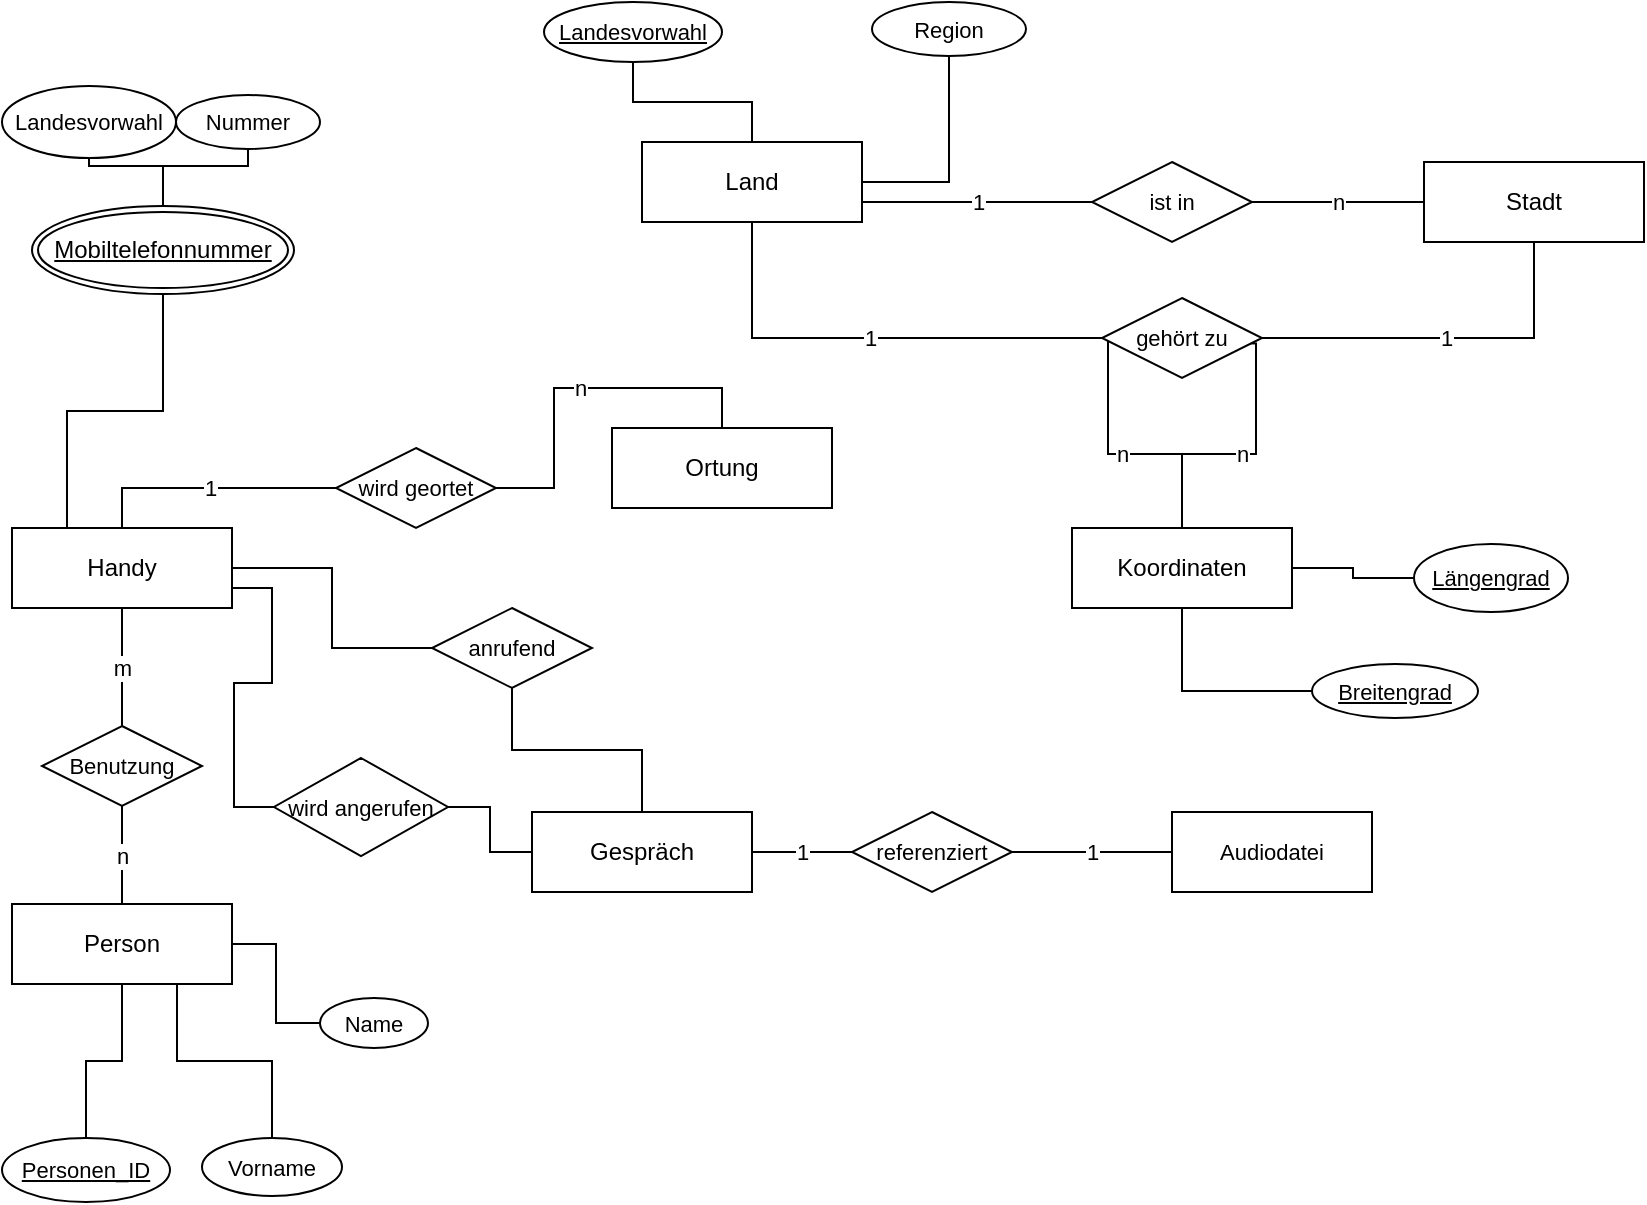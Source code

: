 <mxfile version="21.1.7" type="github">
  <diagram id="R2lEEEUBdFMjLlhIrx00" name="Geheimdienst_DB">
    <mxGraphModel dx="756" dy="421" grid="0" gridSize="10" guides="1" tooltips="1" connect="1" arrows="1" fold="1" page="1" pageScale="1" pageWidth="850" pageHeight="1100" math="0" shadow="0" extFonts="Permanent Marker^https://fonts.googleapis.com/css?family=Permanent+Marker">
      <root>
        <mxCell id="0" />
        <mxCell id="1" parent="0" />
        <mxCell id="OJ2EKgPXCR7FoD_1R-Q--1" value="Handy" style="whiteSpace=wrap;html=1;align=center;" parent="1" vertex="1">
          <mxGeometry x="22" y="418" width="110" height="40" as="geometry" />
        </mxCell>
        <mxCell id="QXMzJvh5nmMA4veD-mNH-24" style="edgeStyle=orthogonalEdgeStyle;shape=connector;rounded=0;orthogonalLoop=1;jettySize=auto;html=1;entryX=0.5;entryY=1;entryDx=0;entryDy=0;labelBackgroundColor=default;strokeColor=default;fontFamily=Helvetica;fontSize=11;fontColor=default;endArrow=none;endFill=0;" edge="1" parent="1" source="OJ2EKgPXCR7FoD_1R-Q--3" target="QXMzJvh5nmMA4veD-mNH-23">
          <mxGeometry relative="1" as="geometry" />
        </mxCell>
        <mxCell id="OJ2EKgPXCR7FoD_1R-Q--3" value="Land" style="whiteSpace=wrap;html=1;align=center;" parent="1" vertex="1">
          <mxGeometry x="337" y="225" width="110" height="40" as="geometry" />
        </mxCell>
        <mxCell id="OJ2EKgPXCR7FoD_1R-Q--6" value="Person" style="whiteSpace=wrap;html=1;align=center;" parent="1" vertex="1">
          <mxGeometry x="22" y="606" width="110" height="40" as="geometry" />
        </mxCell>
        <mxCell id="OJ2EKgPXCR7FoD_1R-Q--7" value="Ortung" style="whiteSpace=wrap;html=1;align=center;" parent="1" vertex="1">
          <mxGeometry x="322" y="368" width="110" height="40" as="geometry" />
        </mxCell>
        <mxCell id="TxBuRN6KzdCoiCXbXC8P-32" value="n" style="edgeStyle=orthogonalEdgeStyle;shape=connector;rounded=0;orthogonalLoop=1;jettySize=auto;html=1;labelBackgroundColor=default;strokeColor=default;fontFamily=Helvetica;fontSize=11;fontColor=default;endArrow=none;endFill=0;entryX=0;entryY=0.5;entryDx=0;entryDy=0;" parent="1" source="OJ2EKgPXCR7FoD_1R-Q--8" target="TxBuRN6KzdCoiCXbXC8P-29" edge="1">
          <mxGeometry relative="1" as="geometry">
            <Array as="points">
              <mxPoint x="607" y="381" />
              <mxPoint x="570" y="381" />
              <mxPoint x="570" y="323" />
            </Array>
          </mxGeometry>
        </mxCell>
        <mxCell id="QXMzJvh5nmMA4veD-mNH-26" value="n" style="edgeStyle=orthogonalEdgeStyle;shape=connector;rounded=0;orthogonalLoop=1;jettySize=auto;html=1;entryX=0.899;entryY=0.567;entryDx=0;entryDy=0;entryPerimeter=0;labelBackgroundColor=default;strokeColor=default;fontFamily=Helvetica;fontSize=11;fontColor=default;endArrow=none;endFill=0;" edge="1" parent="1" source="OJ2EKgPXCR7FoD_1R-Q--8" target="TxBuRN6KzdCoiCXbXC8P-29">
          <mxGeometry relative="1" as="geometry">
            <Array as="points">
              <mxPoint x="607" y="381" />
              <mxPoint x="644" y="381" />
              <mxPoint x="644" y="326" />
            </Array>
          </mxGeometry>
        </mxCell>
        <mxCell id="OJ2EKgPXCR7FoD_1R-Q--8" value="Koordinaten" style="whiteSpace=wrap;html=1;align=center;" parent="1" vertex="1">
          <mxGeometry x="552" y="418" width="110" height="40" as="geometry" />
        </mxCell>
        <mxCell id="TxBuRN6KzdCoiCXbXC8P-9" value="n" style="edgeStyle=orthogonalEdgeStyle;shape=connector;rounded=0;orthogonalLoop=1;jettySize=auto;html=1;labelBackgroundColor=default;strokeColor=default;fontFamily=Helvetica;fontSize=11;fontColor=default;endArrow=none;endFill=0;entryX=1;entryY=0.5;entryDx=0;entryDy=0;" parent="1" source="OJ2EKgPXCR7FoD_1R-Q--9" target="TxBuRN6KzdCoiCXbXC8P-8" edge="1">
          <mxGeometry relative="1" as="geometry">
            <mxPoint x="652" y="270" as="targetPoint" />
          </mxGeometry>
        </mxCell>
        <mxCell id="OJ2EKgPXCR7FoD_1R-Q--9" value="Stadt" style="whiteSpace=wrap;html=1;align=center;" parent="1" vertex="1">
          <mxGeometry x="728" y="235" width="110" height="40" as="geometry" />
        </mxCell>
        <mxCell id="OJ2EKgPXCR7FoD_1R-Q--10" value="Gespräch" style="whiteSpace=wrap;html=1;align=center;" parent="1" vertex="1">
          <mxGeometry x="282" y="560" width="110" height="40" as="geometry" />
        </mxCell>
        <mxCell id="TxBuRN6KzdCoiCXbXC8P-26" value="1" style="edgeStyle=orthogonalEdgeStyle;shape=connector;rounded=0;orthogonalLoop=1;jettySize=auto;html=1;entryX=1;entryY=0.75;entryDx=0;entryDy=0;labelBackgroundColor=default;strokeColor=default;fontFamily=Helvetica;fontSize=11;fontColor=default;endArrow=none;endFill=0;" parent="1" source="TxBuRN6KzdCoiCXbXC8P-8" target="OJ2EKgPXCR7FoD_1R-Q--3" edge="1">
          <mxGeometry relative="1" as="geometry" />
        </mxCell>
        <mxCell id="TxBuRN6KzdCoiCXbXC8P-8" value="ist in" style="shape=rhombus;perimeter=rhombusPerimeter;whiteSpace=wrap;html=1;align=center;fontFamily=Helvetica;fontSize=11;fontColor=default;" parent="1" vertex="1">
          <mxGeometry x="562" y="235" width="80" height="40" as="geometry" />
        </mxCell>
        <mxCell id="TxBuRN6KzdCoiCXbXC8P-39" value="m" style="edgeStyle=orthogonalEdgeStyle;shape=connector;rounded=0;orthogonalLoop=1;jettySize=auto;html=1;entryX=0.5;entryY=1;entryDx=0;entryDy=0;labelBackgroundColor=default;strokeColor=default;fontFamily=Helvetica;fontSize=11;fontColor=default;endArrow=none;endFill=0;" parent="1" source="TxBuRN6KzdCoiCXbXC8P-15" target="OJ2EKgPXCR7FoD_1R-Q--1" edge="1">
          <mxGeometry relative="1" as="geometry" />
        </mxCell>
        <mxCell id="TxBuRN6KzdCoiCXbXC8P-40" value="n" style="edgeStyle=orthogonalEdgeStyle;shape=connector;rounded=0;orthogonalLoop=1;jettySize=auto;html=1;labelBackgroundColor=default;strokeColor=default;fontFamily=Helvetica;fontSize=11;fontColor=default;endArrow=none;endFill=0;" parent="1" source="TxBuRN6KzdCoiCXbXC8P-15" target="OJ2EKgPXCR7FoD_1R-Q--6" edge="1">
          <mxGeometry relative="1" as="geometry" />
        </mxCell>
        <mxCell id="TxBuRN6KzdCoiCXbXC8P-15" value="Benutzung" style="shape=rhombus;perimeter=rhombusPerimeter;whiteSpace=wrap;html=1;align=center;fontFamily=Helvetica;fontSize=11;fontColor=default;" parent="1" vertex="1">
          <mxGeometry x="37" y="517" width="80" height="40" as="geometry" />
        </mxCell>
        <mxCell id="TxBuRN6KzdCoiCXbXC8P-20" value="n" style="edgeStyle=orthogonalEdgeStyle;shape=connector;rounded=0;orthogonalLoop=1;jettySize=auto;html=1;entryX=0.5;entryY=0;entryDx=0;entryDy=0;labelBackgroundColor=default;strokeColor=default;fontFamily=Helvetica;fontSize=11;fontColor=default;endArrow=none;endFill=0;" parent="1" source="TxBuRN6KzdCoiCXbXC8P-19" target="OJ2EKgPXCR7FoD_1R-Q--7" edge="1">
          <mxGeometry relative="1" as="geometry" />
        </mxCell>
        <mxCell id="TxBuRN6KzdCoiCXbXC8P-21" value="1" style="edgeStyle=orthogonalEdgeStyle;shape=connector;rounded=0;orthogonalLoop=1;jettySize=auto;html=1;labelBackgroundColor=default;strokeColor=default;fontFamily=Helvetica;fontSize=11;fontColor=default;endArrow=none;endFill=0;entryX=0.5;entryY=0;entryDx=0;entryDy=0;" parent="1" source="TxBuRN6KzdCoiCXbXC8P-19" target="OJ2EKgPXCR7FoD_1R-Q--1" edge="1">
          <mxGeometry relative="1" as="geometry">
            <mxPoint x="137" y="377" as="targetPoint" />
          </mxGeometry>
        </mxCell>
        <mxCell id="TxBuRN6KzdCoiCXbXC8P-19" value="wird geortet" style="shape=rhombus;perimeter=rhombusPerimeter;whiteSpace=wrap;html=1;align=center;fontFamily=Helvetica;fontSize=11;fontColor=default;" parent="1" vertex="1">
          <mxGeometry x="184" y="378" width="80" height="40" as="geometry" />
        </mxCell>
        <mxCell id="TxBuRN6KzdCoiCXbXC8P-30" value="1" style="edgeStyle=orthogonalEdgeStyle;shape=connector;rounded=0;orthogonalLoop=1;jettySize=auto;html=1;entryX=0.5;entryY=1;entryDx=0;entryDy=0;labelBackgroundColor=default;strokeColor=default;fontFamily=Helvetica;fontSize=11;fontColor=default;endArrow=none;endFill=0;" parent="1" source="TxBuRN6KzdCoiCXbXC8P-29" target="OJ2EKgPXCR7FoD_1R-Q--9" edge="1">
          <mxGeometry relative="1" as="geometry" />
        </mxCell>
        <mxCell id="TxBuRN6KzdCoiCXbXC8P-31" value="1" style="edgeStyle=orthogonalEdgeStyle;shape=connector;rounded=0;orthogonalLoop=1;jettySize=auto;html=1;entryX=0.5;entryY=1;entryDx=0;entryDy=0;labelBackgroundColor=default;strokeColor=default;fontFamily=Helvetica;fontSize=11;fontColor=default;endArrow=none;endFill=0;" parent="1" source="TxBuRN6KzdCoiCXbXC8P-29" target="OJ2EKgPXCR7FoD_1R-Q--3" edge="1">
          <mxGeometry relative="1" as="geometry" />
        </mxCell>
        <mxCell id="TxBuRN6KzdCoiCXbXC8P-29" value="gehört zu" style="shape=rhombus;perimeter=rhombusPerimeter;whiteSpace=wrap;html=1;align=center;fontFamily=Helvetica;fontSize=11;fontColor=default;" parent="1" vertex="1">
          <mxGeometry x="567" y="303" width="80" height="40" as="geometry" />
        </mxCell>
        <mxCell id="TxBuRN6KzdCoiCXbXC8P-33" value="Audiodatei" style="whiteSpace=wrap;html=1;align=center;fontFamily=Helvetica;fontSize=11;fontColor=default;" parent="1" vertex="1">
          <mxGeometry x="602" y="560" width="100" height="40" as="geometry" />
        </mxCell>
        <mxCell id="TxBuRN6KzdCoiCXbXC8P-38" value="1" style="edgeStyle=orthogonalEdgeStyle;shape=connector;rounded=0;orthogonalLoop=1;jettySize=auto;html=1;entryX=1;entryY=0.5;entryDx=0;entryDy=0;labelBackgroundColor=default;strokeColor=default;fontFamily=Helvetica;fontSize=11;fontColor=default;endArrow=none;endFill=0;" parent="1" source="TxBuRN6KzdCoiCXbXC8P-36" target="OJ2EKgPXCR7FoD_1R-Q--10" edge="1">
          <mxGeometry relative="1" as="geometry" />
        </mxCell>
        <mxCell id="TxBuRN6KzdCoiCXbXC8P-41" value="1" style="edgeStyle=orthogonalEdgeStyle;shape=connector;rounded=0;orthogonalLoop=1;jettySize=auto;html=1;entryX=0;entryY=0.5;entryDx=0;entryDy=0;labelBackgroundColor=default;strokeColor=default;fontFamily=Helvetica;fontSize=11;fontColor=default;endArrow=none;endFill=0;" parent="1" source="TxBuRN6KzdCoiCXbXC8P-36" target="TxBuRN6KzdCoiCXbXC8P-33" edge="1">
          <mxGeometry relative="1" as="geometry" />
        </mxCell>
        <mxCell id="TxBuRN6KzdCoiCXbXC8P-36" value="referenziert" style="shape=rhombus;perimeter=rhombusPerimeter;whiteSpace=wrap;html=1;align=center;fontFamily=Helvetica;fontSize=11;fontColor=default;" parent="1" vertex="1">
          <mxGeometry x="442" y="560" width="80" height="40" as="geometry" />
        </mxCell>
        <mxCell id="TxBuRN6KzdCoiCXbXC8P-47" style="edgeStyle=orthogonalEdgeStyle;shape=connector;rounded=0;orthogonalLoop=1;jettySize=auto;html=1;entryX=1;entryY=0.5;entryDx=0;entryDy=0;labelBackgroundColor=default;strokeColor=default;fontFamily=Helvetica;fontSize=11;fontColor=default;endArrow=none;endFill=0;" parent="1" source="TxBuRN6KzdCoiCXbXC8P-42" target="OJ2EKgPXCR7FoD_1R-Q--1" edge="1">
          <mxGeometry relative="1" as="geometry" />
        </mxCell>
        <mxCell id="TxBuRN6KzdCoiCXbXC8P-48" style="edgeStyle=orthogonalEdgeStyle;shape=connector;rounded=0;orthogonalLoop=1;jettySize=auto;html=1;entryX=0.5;entryY=0;entryDx=0;entryDy=0;labelBackgroundColor=default;strokeColor=default;fontFamily=Helvetica;fontSize=11;fontColor=default;endArrow=none;endFill=0;" parent="1" source="TxBuRN6KzdCoiCXbXC8P-42" target="OJ2EKgPXCR7FoD_1R-Q--10" edge="1">
          <mxGeometry relative="1" as="geometry" />
        </mxCell>
        <mxCell id="TxBuRN6KzdCoiCXbXC8P-42" value="anrufend" style="shape=rhombus;perimeter=rhombusPerimeter;whiteSpace=wrap;html=1;align=center;fontFamily=Helvetica;fontSize=11;fontColor=default;" parent="1" vertex="1">
          <mxGeometry x="232" y="458" width="80" height="40" as="geometry" />
        </mxCell>
        <mxCell id="TxBuRN6KzdCoiCXbXC8P-45" style="edgeStyle=orthogonalEdgeStyle;shape=connector;rounded=0;orthogonalLoop=1;jettySize=auto;html=1;entryX=1;entryY=0.75;entryDx=0;entryDy=0;labelBackgroundColor=default;strokeColor=default;fontFamily=Helvetica;fontSize=11;fontColor=default;endArrow=none;endFill=0;" parent="1" source="TxBuRN6KzdCoiCXbXC8P-44" target="OJ2EKgPXCR7FoD_1R-Q--1" edge="1">
          <mxGeometry relative="1" as="geometry" />
        </mxCell>
        <mxCell id="TxBuRN6KzdCoiCXbXC8P-46" style="edgeStyle=orthogonalEdgeStyle;shape=connector;rounded=0;orthogonalLoop=1;jettySize=auto;html=1;entryX=0;entryY=0.5;entryDx=0;entryDy=0;labelBackgroundColor=default;strokeColor=default;fontFamily=Helvetica;fontSize=11;fontColor=default;endArrow=none;endFill=0;" parent="1" source="TxBuRN6KzdCoiCXbXC8P-44" target="OJ2EKgPXCR7FoD_1R-Q--10" edge="1">
          <mxGeometry relative="1" as="geometry" />
        </mxCell>
        <mxCell id="TxBuRN6KzdCoiCXbXC8P-44" value="wird angerufen" style="shape=rhombus;perimeter=rhombusPerimeter;whiteSpace=wrap;html=1;align=center;fontFamily=Helvetica;fontSize=11;fontColor=default;" parent="1" vertex="1">
          <mxGeometry x="153" y="533" width="87" height="49" as="geometry" />
        </mxCell>
        <mxCell id="QXMzJvh5nmMA4veD-mNH-5" style="edgeStyle=orthogonalEdgeStyle;shape=connector;rounded=0;orthogonalLoop=1;jettySize=auto;html=1;exitX=0.5;exitY=0;exitDx=0;exitDy=0;entryX=0.5;entryY=1;entryDx=0;entryDy=0;labelBackgroundColor=default;strokeColor=default;fontFamily=Helvetica;fontSize=11;fontColor=default;endArrow=none;endFill=0;" edge="1" parent="1" source="QXMzJvh5nmMA4veD-mNH-1" target="QXMzJvh5nmMA4veD-mNH-4">
          <mxGeometry relative="1" as="geometry" />
        </mxCell>
        <mxCell id="QXMzJvh5nmMA4veD-mNH-6" style="edgeStyle=orthogonalEdgeStyle;shape=connector;rounded=0;orthogonalLoop=1;jettySize=auto;html=1;labelBackgroundColor=default;strokeColor=default;fontFamily=Helvetica;fontSize=11;fontColor=default;endArrow=none;endFill=0;" edge="1" parent="1" source="QXMzJvh5nmMA4veD-mNH-1" target="QXMzJvh5nmMA4veD-mNH-3">
          <mxGeometry relative="1" as="geometry" />
        </mxCell>
        <mxCell id="QXMzJvh5nmMA4veD-mNH-7" style="edgeStyle=orthogonalEdgeStyle;shape=connector;rounded=0;orthogonalLoop=1;jettySize=auto;html=1;entryX=0.25;entryY=0;entryDx=0;entryDy=0;labelBackgroundColor=default;strokeColor=default;fontFamily=Helvetica;fontSize=11;fontColor=default;endArrow=none;endFill=0;" edge="1" parent="1" source="QXMzJvh5nmMA4veD-mNH-1" target="OJ2EKgPXCR7FoD_1R-Q--1">
          <mxGeometry relative="1" as="geometry" />
        </mxCell>
        <mxCell id="QXMzJvh5nmMA4veD-mNH-1" value="&lt;u&gt;Mobiltelefonnummer&lt;/u&gt;" style="ellipse;shape=doubleEllipse;margin=3;whiteSpace=wrap;html=1;align=center;" vertex="1" parent="1">
          <mxGeometry x="32" y="257" width="131" height="44" as="geometry" />
        </mxCell>
        <mxCell id="QXMzJvh5nmMA4veD-mNH-3" value="Landesvorwahl" style="ellipse;whiteSpace=wrap;html=1;align=center;fontFamily=Helvetica;fontSize=11;fontColor=default;" vertex="1" parent="1">
          <mxGeometry x="17" y="197" width="87" height="36" as="geometry" />
        </mxCell>
        <mxCell id="QXMzJvh5nmMA4veD-mNH-4" value="Nummer" style="ellipse;whiteSpace=wrap;html=1;align=center;fontFamily=Helvetica;fontSize=11;fontColor=default;" vertex="1" parent="1">
          <mxGeometry x="104" y="201.5" width="72" height="27" as="geometry" />
        </mxCell>
        <mxCell id="QXMzJvh5nmMA4veD-mNH-11" style="edgeStyle=orthogonalEdgeStyle;shape=connector;rounded=0;orthogonalLoop=1;jettySize=auto;html=1;entryX=0.5;entryY=1;entryDx=0;entryDy=0;labelBackgroundColor=default;strokeColor=default;fontFamily=Helvetica;fontSize=11;fontColor=default;endArrow=none;endFill=0;" edge="1" parent="1" source="QXMzJvh5nmMA4veD-mNH-10" target="OJ2EKgPXCR7FoD_1R-Q--6">
          <mxGeometry relative="1" as="geometry" />
        </mxCell>
        <mxCell id="QXMzJvh5nmMA4veD-mNH-10" value="Personen_ID" style="ellipse;whiteSpace=wrap;html=1;align=center;fontStyle=4;fontFamily=Helvetica;fontSize=11;fontColor=default;" vertex="1" parent="1">
          <mxGeometry x="17" y="723" width="84" height="32" as="geometry" />
        </mxCell>
        <mxCell id="QXMzJvh5nmMA4veD-mNH-15" style="edgeStyle=orthogonalEdgeStyle;shape=connector;rounded=0;orthogonalLoop=1;jettySize=auto;html=1;entryX=0.75;entryY=1;entryDx=0;entryDy=0;labelBackgroundColor=default;strokeColor=default;fontFamily=Helvetica;fontSize=11;fontColor=default;endArrow=none;endFill=0;" edge="1" parent="1" source="QXMzJvh5nmMA4veD-mNH-12" target="OJ2EKgPXCR7FoD_1R-Q--6">
          <mxGeometry relative="1" as="geometry" />
        </mxCell>
        <mxCell id="QXMzJvh5nmMA4veD-mNH-12" value="Vorname" style="ellipse;whiteSpace=wrap;html=1;align=center;fontFamily=Helvetica;fontSize=11;fontColor=default;" vertex="1" parent="1">
          <mxGeometry x="117" y="723" width="70" height="29" as="geometry" />
        </mxCell>
        <mxCell id="QXMzJvh5nmMA4veD-mNH-14" style="edgeStyle=orthogonalEdgeStyle;shape=connector;rounded=0;orthogonalLoop=1;jettySize=auto;html=1;entryX=1;entryY=0.5;entryDx=0;entryDy=0;labelBackgroundColor=default;strokeColor=default;fontFamily=Helvetica;fontSize=11;fontColor=default;endArrow=none;endFill=0;" edge="1" parent="1" source="QXMzJvh5nmMA4veD-mNH-13" target="OJ2EKgPXCR7FoD_1R-Q--6">
          <mxGeometry relative="1" as="geometry" />
        </mxCell>
        <mxCell id="QXMzJvh5nmMA4veD-mNH-13" value="Name" style="ellipse;whiteSpace=wrap;html=1;align=center;fontFamily=Helvetica;fontSize=11;fontColor=default;" vertex="1" parent="1">
          <mxGeometry x="176" y="653" width="54" height="25" as="geometry" />
        </mxCell>
        <mxCell id="QXMzJvh5nmMA4veD-mNH-18" style="edgeStyle=orthogonalEdgeStyle;shape=connector;rounded=0;orthogonalLoop=1;jettySize=auto;html=1;entryX=1;entryY=0.5;entryDx=0;entryDy=0;labelBackgroundColor=default;strokeColor=default;fontFamily=Helvetica;fontSize=11;fontColor=default;endArrow=none;endFill=0;" edge="1" parent="1" source="QXMzJvh5nmMA4veD-mNH-16" target="OJ2EKgPXCR7FoD_1R-Q--8">
          <mxGeometry relative="1" as="geometry" />
        </mxCell>
        <mxCell id="QXMzJvh5nmMA4veD-mNH-16" value="Längengrad" style="ellipse;whiteSpace=wrap;html=1;align=center;fontStyle=4;fontFamily=Helvetica;fontSize=11;fontColor=default;" vertex="1" parent="1">
          <mxGeometry x="723" y="426" width="77" height="34" as="geometry" />
        </mxCell>
        <mxCell id="QXMzJvh5nmMA4veD-mNH-19" style="edgeStyle=orthogonalEdgeStyle;shape=connector;rounded=0;orthogonalLoop=1;jettySize=auto;html=1;entryX=0.5;entryY=1;entryDx=0;entryDy=0;labelBackgroundColor=default;strokeColor=default;fontFamily=Helvetica;fontSize=11;fontColor=default;endArrow=none;endFill=0;" edge="1" parent="1" source="QXMzJvh5nmMA4veD-mNH-17" target="OJ2EKgPXCR7FoD_1R-Q--8">
          <mxGeometry relative="1" as="geometry" />
        </mxCell>
        <mxCell id="QXMzJvh5nmMA4veD-mNH-17" value="Breitengrad" style="ellipse;whiteSpace=wrap;html=1;align=center;fontStyle=4;fontFamily=Helvetica;fontSize=11;fontColor=default;" vertex="1" parent="1">
          <mxGeometry x="672" y="486" width="83" height="27" as="geometry" />
        </mxCell>
        <mxCell id="QXMzJvh5nmMA4veD-mNH-21" style="edgeStyle=orthogonalEdgeStyle;shape=connector;rounded=0;orthogonalLoop=1;jettySize=auto;html=1;entryX=0.5;entryY=0;entryDx=0;entryDy=0;labelBackgroundColor=default;strokeColor=default;fontFamily=Helvetica;fontSize=11;fontColor=default;endArrow=none;endFill=0;" edge="1" parent="1" source="QXMzJvh5nmMA4veD-mNH-20" target="OJ2EKgPXCR7FoD_1R-Q--3">
          <mxGeometry relative="1" as="geometry" />
        </mxCell>
        <mxCell id="QXMzJvh5nmMA4veD-mNH-20" value="Landesvorwahl" style="ellipse;whiteSpace=wrap;html=1;align=center;fontStyle=4;fontFamily=Helvetica;fontSize=11;fontColor=default;" vertex="1" parent="1">
          <mxGeometry x="288" y="155" width="89" height="30" as="geometry" />
        </mxCell>
        <mxCell id="QXMzJvh5nmMA4veD-mNH-23" value="Region" style="ellipse;whiteSpace=wrap;html=1;align=center;fontFamily=Helvetica;fontSize=11;fontColor=default;" vertex="1" parent="1">
          <mxGeometry x="452" y="155" width="77" height="27" as="geometry" />
        </mxCell>
      </root>
    </mxGraphModel>
  </diagram>
</mxfile>
